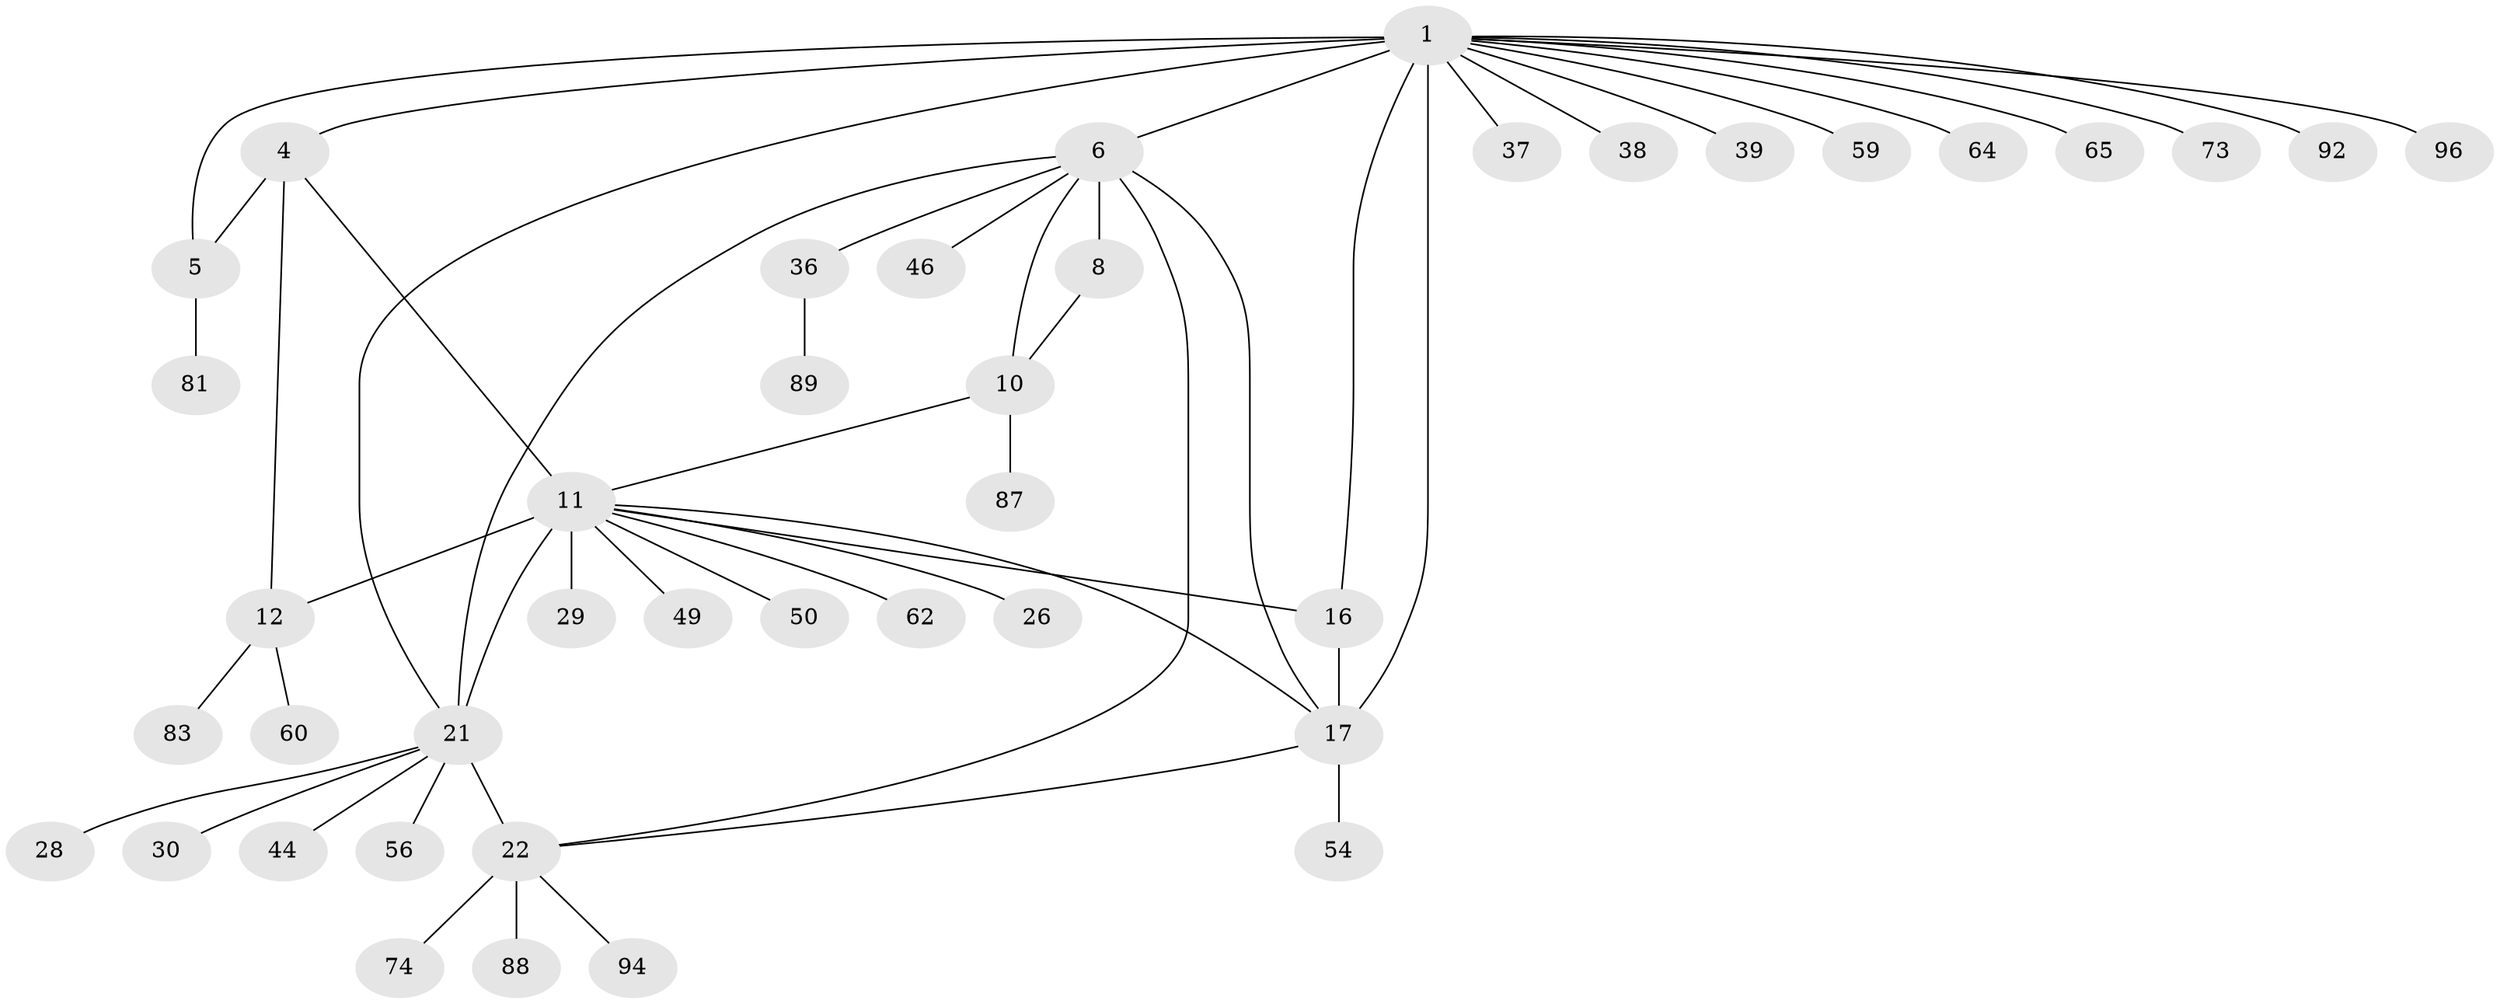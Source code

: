 // original degree distribution, {6: 0.06796116504854369, 10: 0.009708737864077669, 7: 0.04854368932038835, 8: 0.04854368932038835, 9: 0.02912621359223301, 5: 0.019417475728155338, 12: 0.009708737864077669, 11: 0.009708737864077669, 1: 0.5728155339805825, 2: 0.14563106796116504, 3: 0.038834951456310676}
// Generated by graph-tools (version 1.1) at 2025/19/03/04/25 18:19:35]
// undirected, 41 vertices, 52 edges
graph export_dot {
graph [start="1"]
  node [color=gray90,style=filled];
  1 [super="+2"];
  4 [super="+53"];
  5 [super="+79"];
  6 [super="+9+47+7+31"];
  8 [super="+99+40"];
  10 [super="+41+27"];
  11 [super="+91+43+13+42"];
  12 [super="+70+14"];
  16 [super="+63+72"];
  17 [super="+20"];
  21 [super="+86+24+52+101+23+93"];
  22 [super="+78+25+55"];
  26;
  28 [super="+67"];
  29;
  30;
  36 [super="+45"];
  37 [super="+61"];
  38 [super="+97"];
  39;
  44;
  46;
  49;
  50 [super="+98"];
  54 [super="+77"];
  56 [super="+71"];
  59;
  60;
  62;
  64;
  65;
  73;
  74;
  81;
  83;
  87;
  88;
  89;
  92;
  94;
  96;
  1 -- 4 [weight=3];
  1 -- 5 [weight=3];
  1 -- 37;
  1 -- 6 [weight=2];
  1 -- 64;
  1 -- 65;
  1 -- 73;
  1 -- 16 [weight=2];
  1 -- 17 [weight=4];
  1 -- 21 [weight=2];
  1 -- 92;
  1 -- 96;
  1 -- 38;
  1 -- 39;
  1 -- 59;
  4 -- 5;
  4 -- 11;
  4 -- 12;
  5 -- 81;
  6 -- 8 [weight=3];
  6 -- 10 [weight=3];
  6 -- 46;
  6 -- 17;
  6 -- 36;
  6 -- 21;
  6 -- 22;
  8 -- 10;
  10 -- 87;
  10 -- 11 [weight=2];
  11 -- 12 [weight=6];
  11 -- 50;
  11 -- 16;
  11 -- 17;
  11 -- 49;
  11 -- 21;
  11 -- 26;
  11 -- 29;
  11 -- 62;
  12 -- 83;
  12 -- 60;
  16 -- 17 [weight=2];
  17 -- 22;
  17 -- 54;
  21 -- 22 [weight=6];
  21 -- 28;
  21 -- 44;
  21 -- 56;
  21 -- 30;
  22 -- 74;
  22 -- 94;
  22 -- 88;
  36 -- 89;
}
